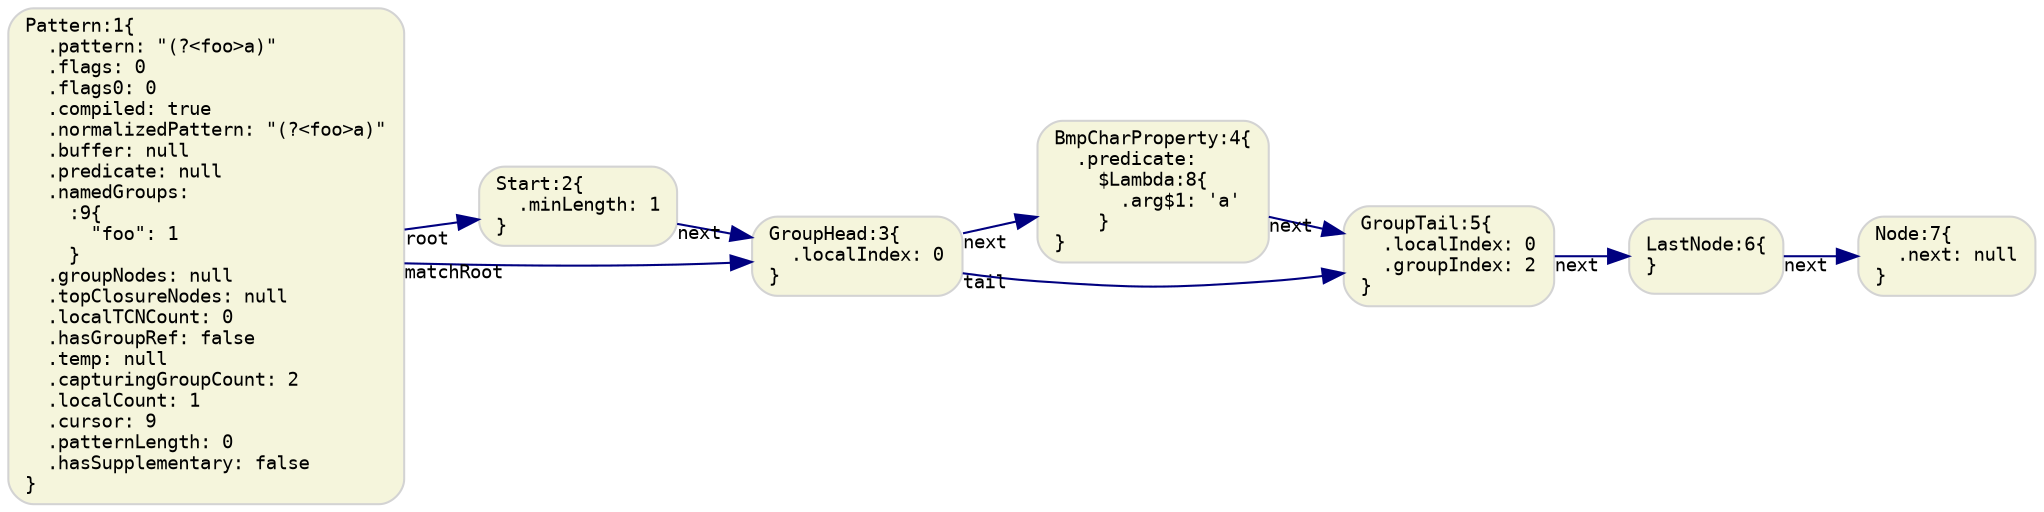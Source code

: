 digraph G {
  rankdir=LR;
  graph [fontname="Monospace", fontsize="11"]

  // default nodes
  node [fontname="Monospace", fontsize="9", shape="box", style="rounded,filled", color="LightGray", fillcolor="Beige"]
  1[ label="Pattern:1\{\l  .pattern: \"(?<foo>a)\"\l  .flags: 0\l  .flags0: 0\l  .compiled: true\l  .normalizedPattern: \"(?<foo>a)\"\l  .buffer: null\l  .predicate: null\l  .namedGroups:\l    :9\{\l      \"foo\": 1\l    \}\l  .groupNodes: null\l  .topClosureNodes: null\l  .localTCNCount: 0\l  .hasGroupRef: false\l  .temp: null\l  .capturingGroupCount: 2\l  .localCount: 1\l  .cursor: 9\l  .patternLength: 0\l  .hasSupplementary: false\l\}\l" ]
  2[ label="Start:2\{\l  .minLength: 1\l\}\l" ]
  3[ label="GroupHead:3\{\l  .localIndex: 0\l\}\l" ]
  4[ label="BmpCharProperty:4\{\l  .predicate:\l    $Lambda:8\{\l      .arg$1: 'a'\l    \}\l\}\l" ]
  5[ label="GroupTail:5\{\l  .localIndex: 0\l  .groupIndex: 2\l\}\l" ]
  6[ label="LastNode:6\{\l\}\l" ]
  7[ label="Node:7\{\l  .next: null\l\}\l" ]

  // default edges
  edge [fontname="Monospace", fontsize="9", color="Navy"]
  6 -> 7 [ label="",  taillabel="next" ]
  5 -> 6 [ label="",  taillabel="next" ]
  4 -> 5 [ label="",  taillabel="next" ]
  3 -> 4 [ label="",  taillabel="next" ]
  3 -> 5 [ label="",  taillabel="tail" ]
  2 -> 3 [ label="",  taillabel="next" ]
  1 -> 2 [ label="",  taillabel="root" ]
  1 -> 3 [ label="",  taillabel="matchRoot" ]
}
